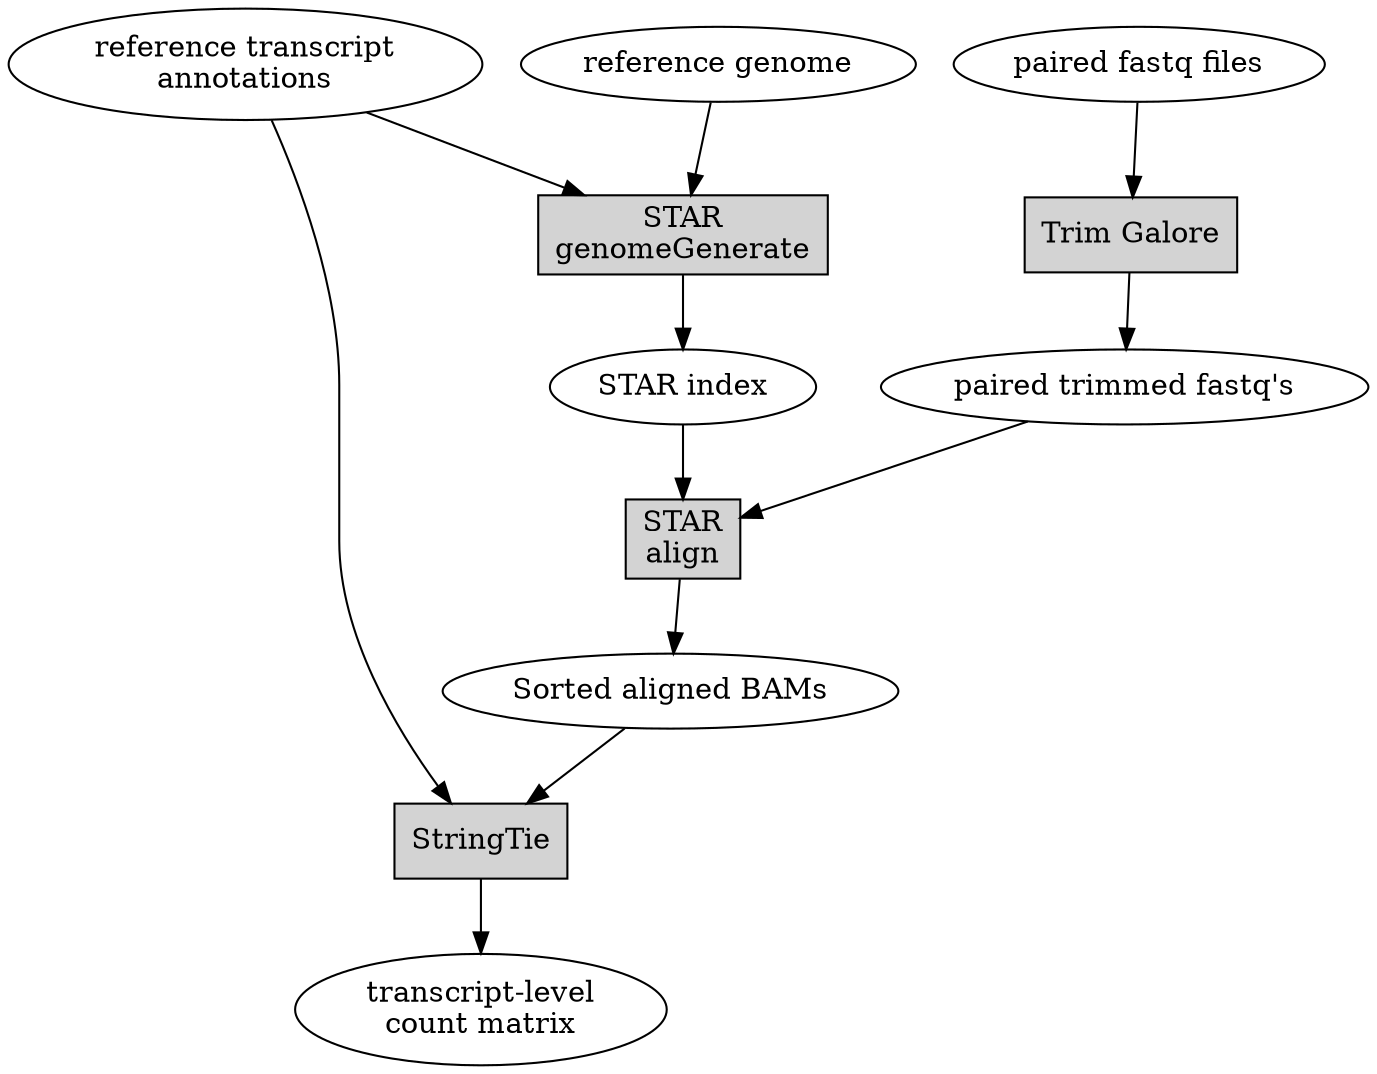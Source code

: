 digraph G {

    "STAR\ngenomeGenerate" [shape=rectangle style=filled]
    "Trim Galore" [shape=rectangle style=filled]
    "StringTie" [shape=rectangle style=filled]
    "STAR\nalign" [shape=rectangle style=filled]
    
    
    "paired fastq files"
    "reference genome"
    "reference transcript\nannotations"
    
    "reference genome" -> "STAR\ngenomeGenerate"
    "reference transcript\nannotations" -> "STAR\ngenomeGenerate"
    
    "STAR\ngenomeGenerate" -> "STAR index"
    
    "paired fastq files" -> "Trim Galore" -> "paired trimmed fastq's"
    
    "paired trimmed fastq's" -> "STAR\nalign"
    "STAR index" -> "STAR\nalign"
    "STAR\nalign" -> "Sorted aligned BAMs"
    "Sorted aligned BAMs" -> StringTie
    "reference transcript\nannotations" -> StringTie
    
    StringTie -> "transcript-level\ncount matrix"

}

